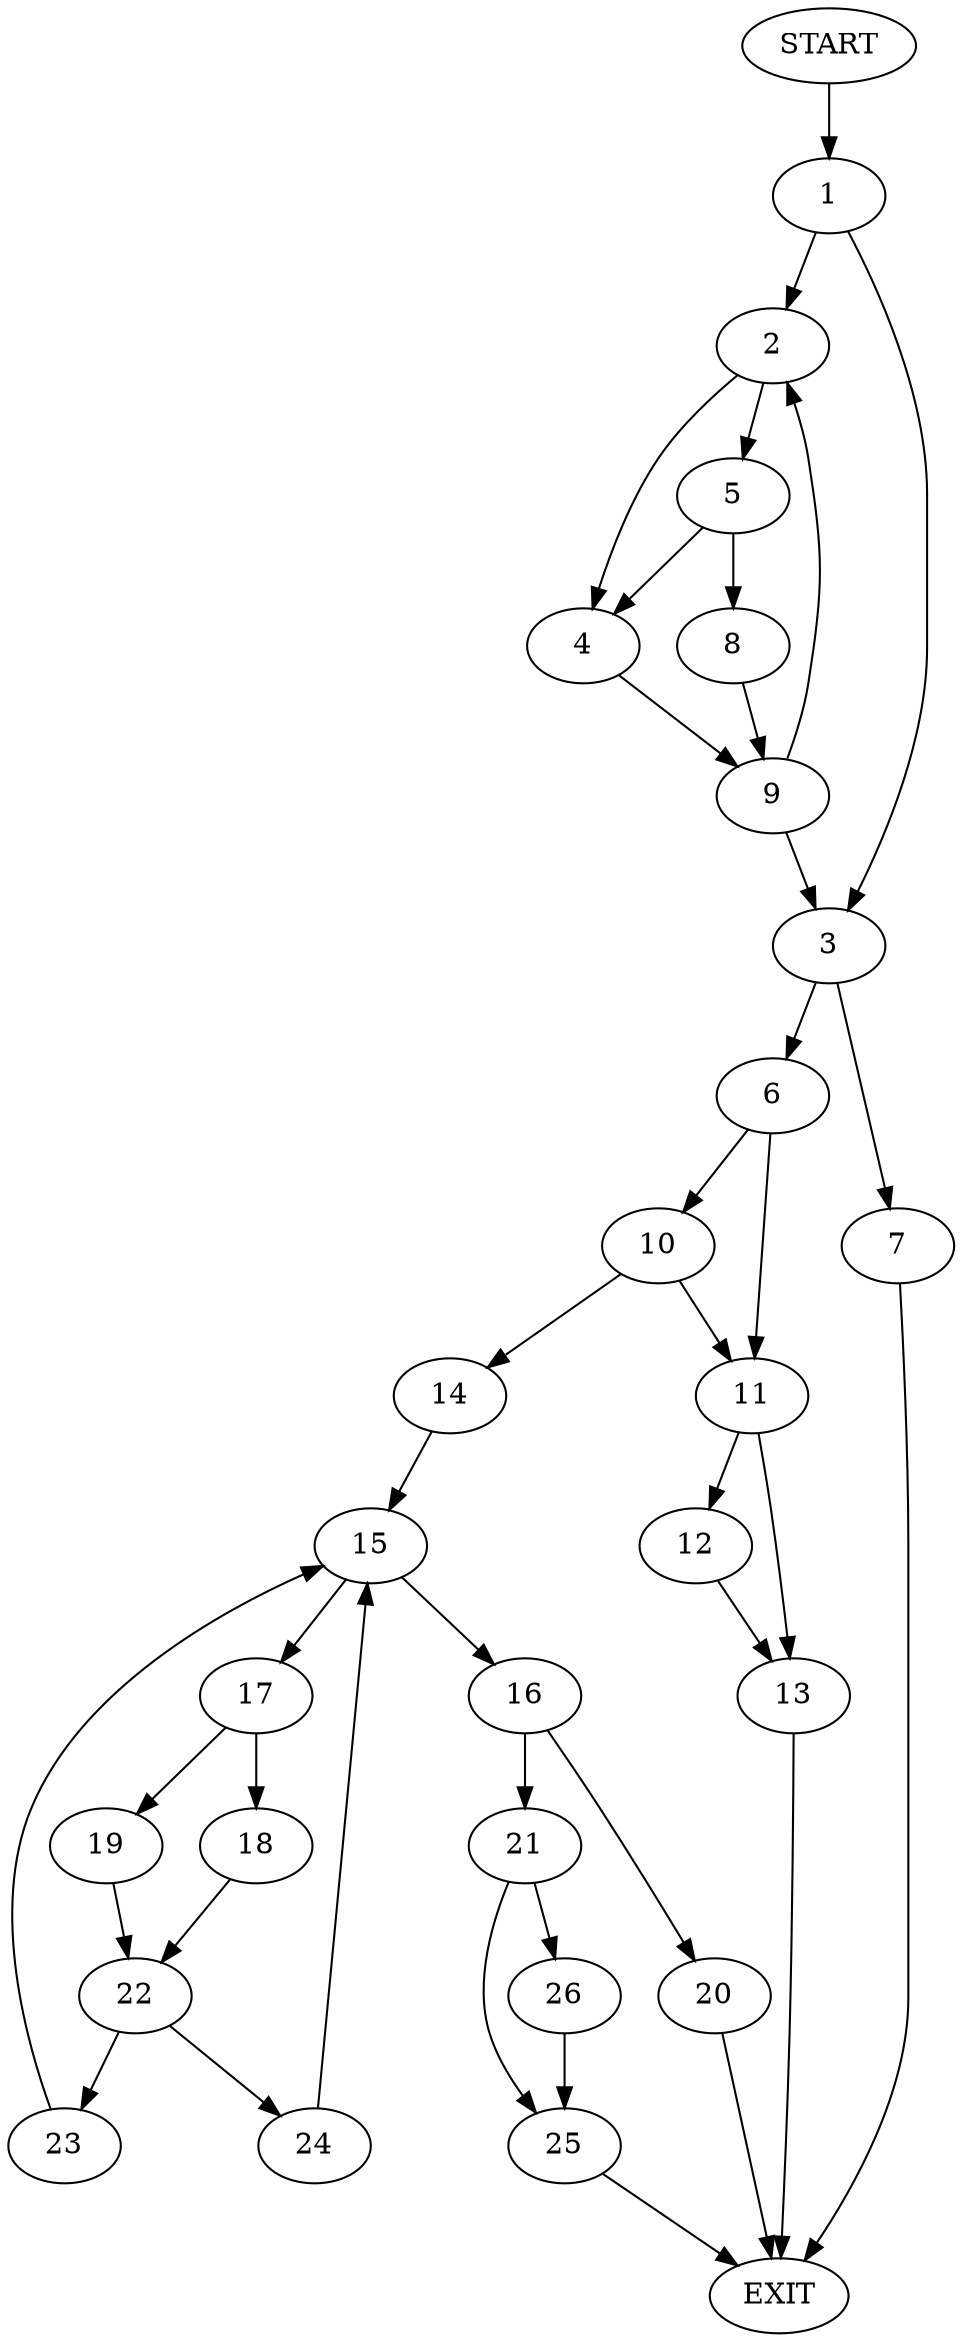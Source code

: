 digraph {
0 [label="START"]
27 [label="EXIT"]
0 -> 1
1 -> 2
1 -> 3
2 -> 4
2 -> 5
3 -> 6
3 -> 7
5 -> 4
5 -> 8
4 -> 9
8 -> 9
9 -> 2
9 -> 3
6 -> 10
6 -> 11
7 -> 27
11 -> 12
11 -> 13
10 -> 14
10 -> 11
14 -> 15
15 -> 16
15 -> 17
17 -> 18
17 -> 19
16 -> 20
16 -> 21
19 -> 22
18 -> 22
22 -> 23
22 -> 24
24 -> 15
23 -> 15
21 -> 25
21 -> 26
20 -> 27
26 -> 25
25 -> 27
12 -> 13
13 -> 27
}
